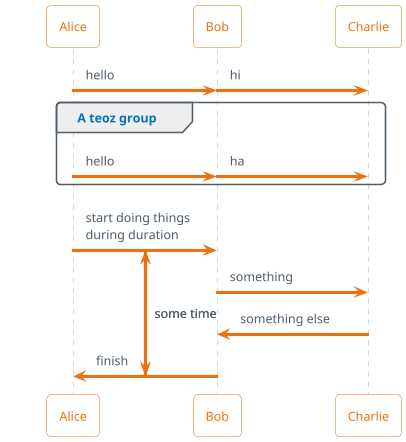 ' Do not edit
' Theme Gallery
' autogenerated by script
'
@startuml
!$PUML_OUTLINE = "true"
!theme aws-orange
!pragma teoz true
Alice -> Bob : hello
& Bob -> Charlie : hi
group A teoz group
Alice -> Bob : hello
& Bob -> Charlie : ha
end
{start} Alice -> Bob : start doing things\nduring duration
Bob -> Charlie : something
Charlie -> Bob : something else
{end} Bob -> Alice : finish
{start} <-> {end} : some time
@enduml
